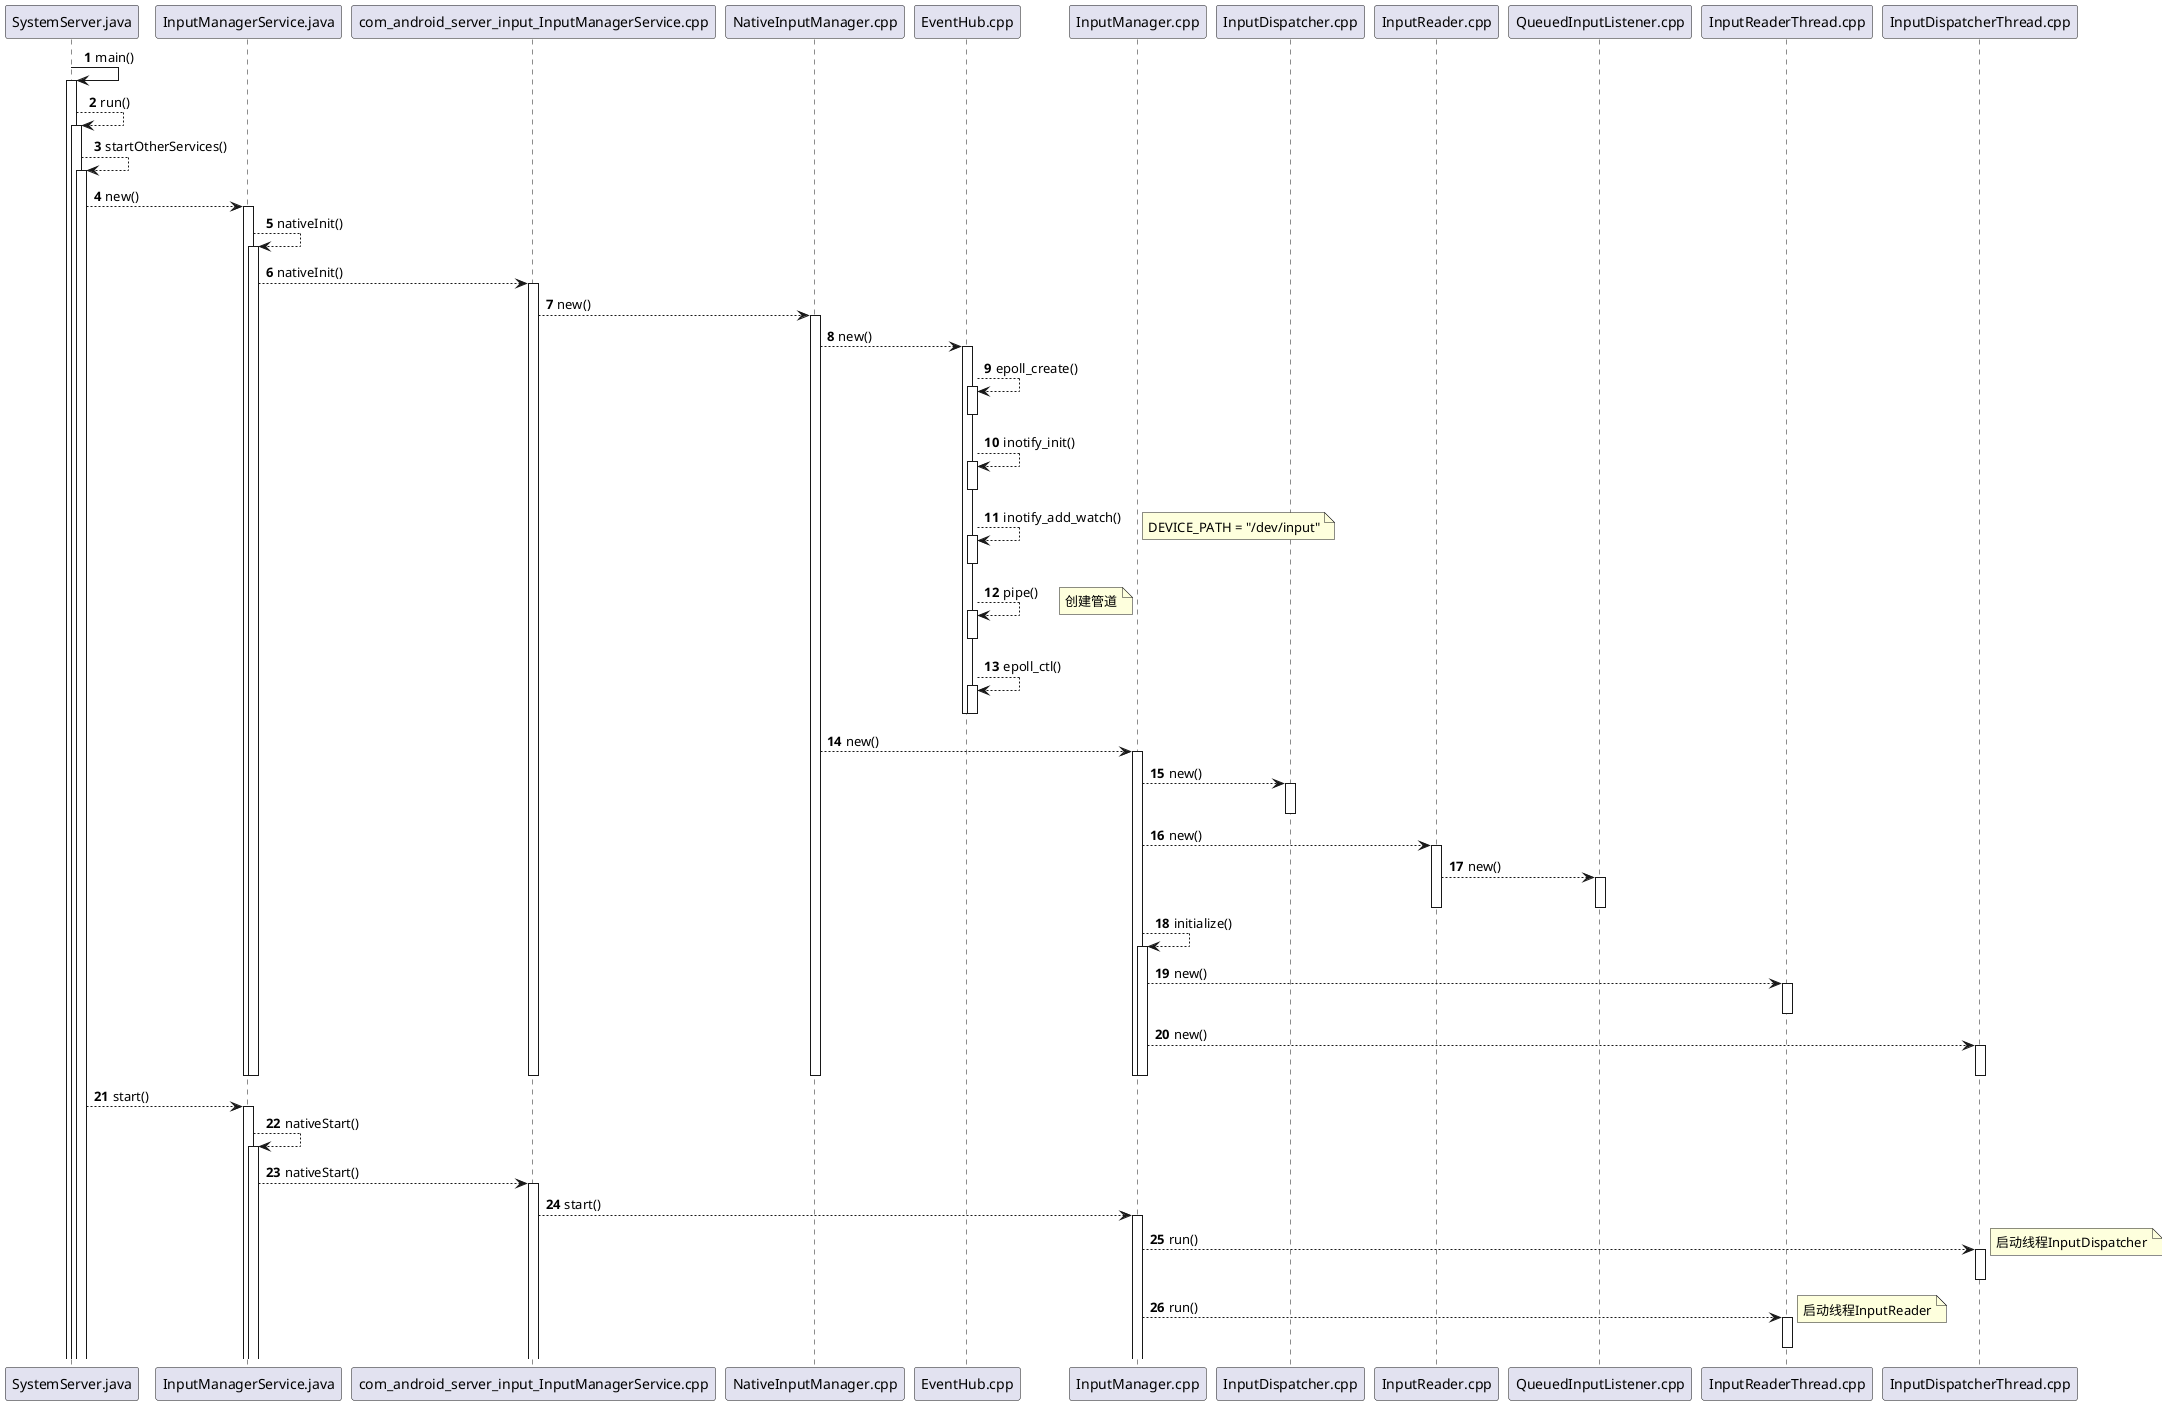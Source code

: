 @startuml
'https://plantuml.com/sequence-diagram

autonumber

SystemServer.java -> SystemServer.java: main()
activate SystemServer.java
SystemServer.java --> SystemServer.java: run()
activate SystemServer.java
SystemServer.java --> SystemServer.java: startOtherServices()
activate SystemServer.java
SystemServer.java --> InputManagerService.java: new()
activate InputManagerService.java
InputManagerService.java --> InputManagerService.java: nativeInit()
activate InputManagerService.java
InputManagerService.java --> com_android_server_input_InputManagerService.cpp: nativeInit()
activate com_android_server_input_InputManagerService.cpp
com_android_server_input_InputManagerService.cpp --> NativeInputManager.cpp: new()
activate NativeInputManager.cpp
NativeInputManager.cpp --> EventHub.cpp: new()
activate EventHub.cpp

EventHub.cpp --> EventHub.cpp: epoll_create()
activate EventHub.cpp
deactivate EventHub.cpp
EventHub.cpp --> EventHub.cpp: inotify_init()
activate EventHub.cpp
deactivate EventHub.cpp
EventHub.cpp --> EventHub.cpp: inotify_add_watch()
activate EventHub.cpp
deactivate EventHub.cpp
note right: DEVICE_PATH = "/dev/input"
EventHub.cpp --> EventHub.cpp: pipe()
activate EventHub.cpp
deactivate EventHub.cpp
note right: 创建管道
EventHub.cpp --> EventHub.cpp: epoll_ctl()
activate EventHub.cpp
deactivate EventHub.cpp
deactivate EventHub.cpp

NativeInputManager.cpp --> InputManager.cpp: new()
activate InputManager.cpp
InputManager.cpp --> InputDispatcher.cpp: new()
activate InputDispatcher.cpp
deactivate InputDispatcher.cpp
InputManager.cpp --> InputReader.cpp: new()
activate InputReader.cpp
InputReader.cpp --> QueuedInputListener.cpp: new()
activate QueuedInputListener.cpp
deactivate QueuedInputListener.cpp
deactivate InputReader.cpp

InputManager.cpp --> InputManager.cpp: initialize()
activate InputManager.cpp
InputManager.cpp --> InputReaderThread.cpp: new()
activate InputReaderThread.cpp
deactivate InputReaderThread.cpp
InputManager.cpp --> InputDispatcherThread.cpp: new()
activate InputDispatcherThread.cpp
deactivate InputDispatcherThread.cpp
deactivate InputManager.cpp
deactivate InputManager.cpp
deactivate NativeInputManager.cpp
deactivate com_android_server_input_InputManagerService.cpp

deactivate InputManagerService.java
deactivate InputManagerService.java

SystemServer.java --> InputManagerService.java: start()
activate InputManagerService.java
InputManagerService.java --> InputManagerService.java: nativeStart()
activate InputManagerService.java
InputManagerService.java --> com_android_server_input_InputManagerService.cpp: nativeStart()
activate com_android_server_input_InputManagerService.cpp
com_android_server_input_InputManagerService.cpp --> InputManager.cpp: start()
activate InputManager.cpp
InputManager.cpp --> InputDispatcherThread.cpp: run()
activate InputDispatcherThread.cpp
deactivate InputDispatcherThread.cpp
note right:启动线程InputDispatcher
InputManager.cpp --> InputReaderThread.cpp: run()
activate InputReaderThread.cpp
deactivate InputReaderThread.cpp
note right:启动线程InputReader


@enduml